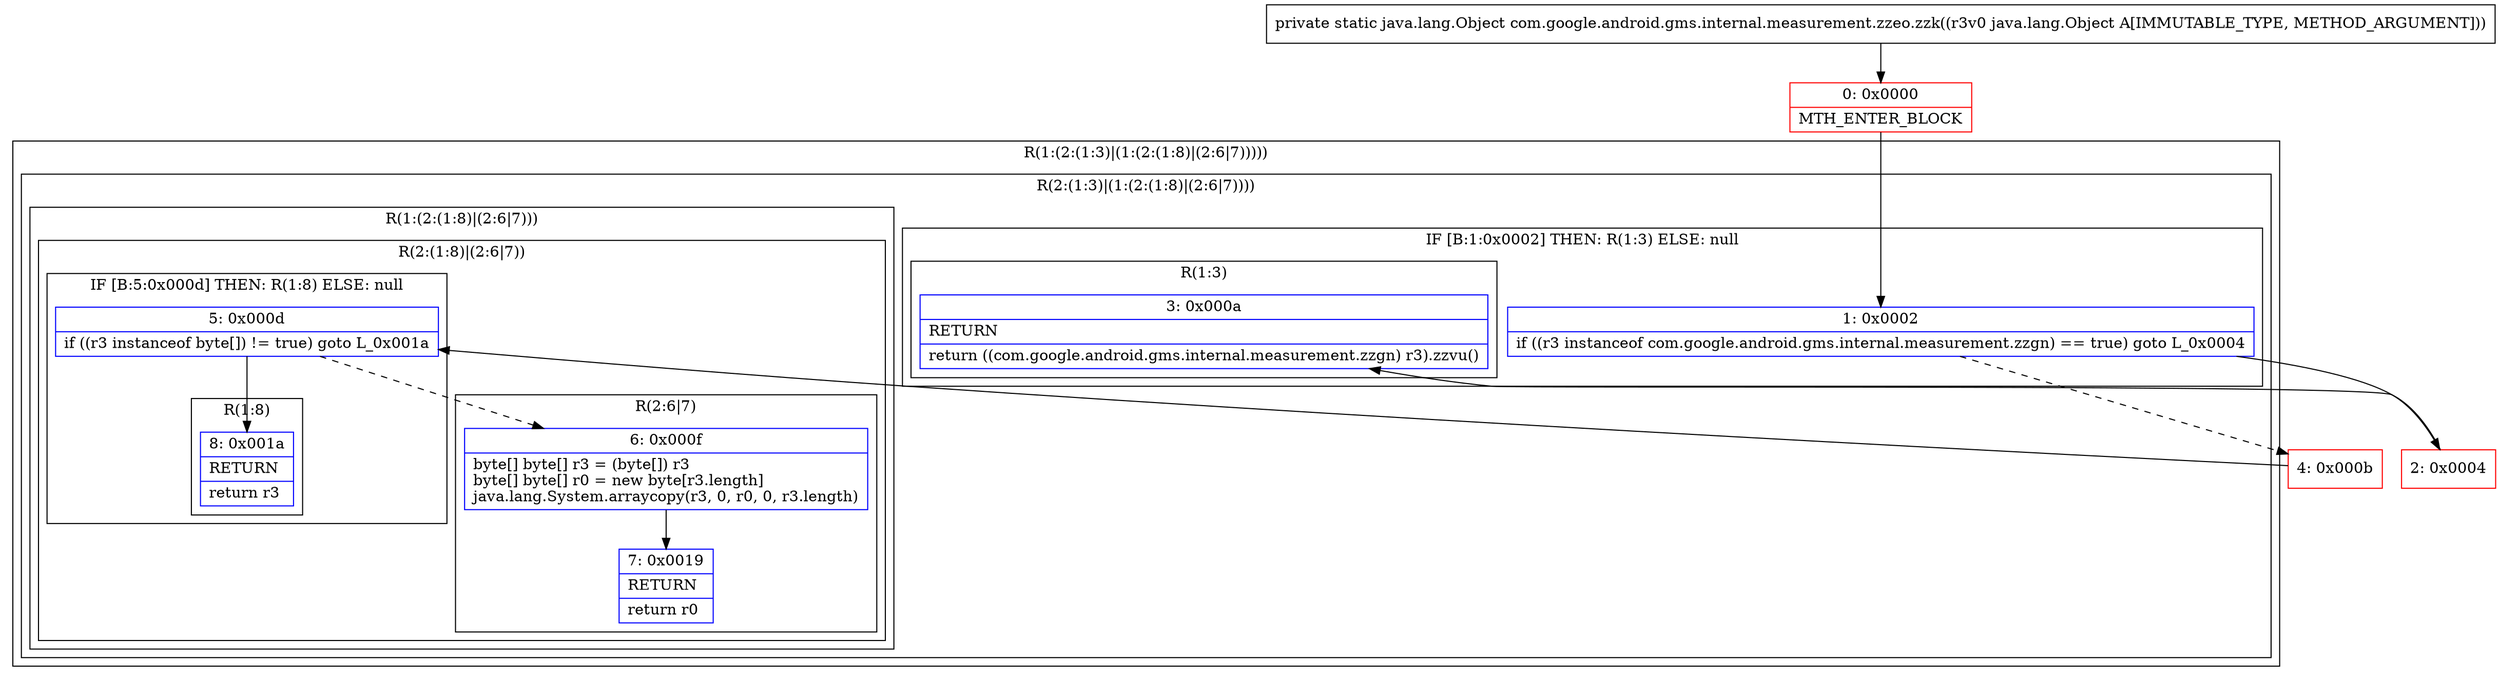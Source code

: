 digraph "CFG forcom.google.android.gms.internal.measurement.zzeo.zzk(Ljava\/lang\/Object;)Ljava\/lang\/Object;" {
subgraph cluster_Region_445086196 {
label = "R(1:(2:(1:3)|(1:(2:(1:8)|(2:6|7)))))";
node [shape=record,color=blue];
subgraph cluster_Region_1176195800 {
label = "R(2:(1:3)|(1:(2:(1:8)|(2:6|7))))";
node [shape=record,color=blue];
subgraph cluster_IfRegion_1944894713 {
label = "IF [B:1:0x0002] THEN: R(1:3) ELSE: null";
node [shape=record,color=blue];
Node_1 [shape=record,label="{1\:\ 0x0002|if ((r3 instanceof com.google.android.gms.internal.measurement.zzgn) == true) goto L_0x0004\l}"];
subgraph cluster_Region_1226603468 {
label = "R(1:3)";
node [shape=record,color=blue];
Node_3 [shape=record,label="{3\:\ 0x000a|RETURN\l|return ((com.google.android.gms.internal.measurement.zzgn) r3).zzvu()\l}"];
}
}
subgraph cluster_Region_1752560578 {
label = "R(1:(2:(1:8)|(2:6|7)))";
node [shape=record,color=blue];
subgraph cluster_Region_1961161094 {
label = "R(2:(1:8)|(2:6|7))";
node [shape=record,color=blue];
subgraph cluster_IfRegion_1652134039 {
label = "IF [B:5:0x000d] THEN: R(1:8) ELSE: null";
node [shape=record,color=blue];
Node_5 [shape=record,label="{5\:\ 0x000d|if ((r3 instanceof byte[]) != true) goto L_0x001a\l}"];
subgraph cluster_Region_1217479951 {
label = "R(1:8)";
node [shape=record,color=blue];
Node_8 [shape=record,label="{8\:\ 0x001a|RETURN\l|return r3\l}"];
}
}
subgraph cluster_Region_1967449372 {
label = "R(2:6|7)";
node [shape=record,color=blue];
Node_6 [shape=record,label="{6\:\ 0x000f|byte[] byte[] r3 = (byte[]) r3\lbyte[] byte[] r0 = new byte[r3.length]\ljava.lang.System.arraycopy(r3, 0, r0, 0, r3.length)\l}"];
Node_7 [shape=record,label="{7\:\ 0x0019|RETURN\l|return r0\l}"];
}
}
}
}
}
Node_0 [shape=record,color=red,label="{0\:\ 0x0000|MTH_ENTER_BLOCK\l}"];
Node_2 [shape=record,color=red,label="{2\:\ 0x0004}"];
Node_4 [shape=record,color=red,label="{4\:\ 0x000b}"];
MethodNode[shape=record,label="{private static java.lang.Object com.google.android.gms.internal.measurement.zzeo.zzk((r3v0 java.lang.Object A[IMMUTABLE_TYPE, METHOD_ARGUMENT])) }"];
MethodNode -> Node_0;
Node_1 -> Node_2;
Node_1 -> Node_4[style=dashed];
Node_5 -> Node_6[style=dashed];
Node_5 -> Node_8;
Node_6 -> Node_7;
Node_0 -> Node_1;
Node_2 -> Node_3;
Node_4 -> Node_5;
}

